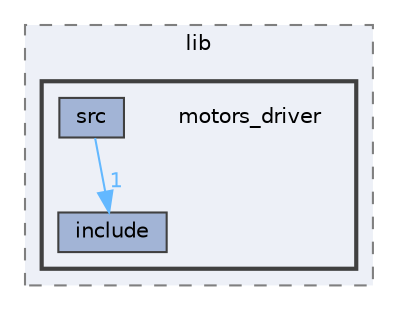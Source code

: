 digraph "C:/Users/Howne/Documents/ESILV/DVB_CDR/teensy/lib/motors_driver"
{
 // LATEX_PDF_SIZE
  bgcolor="transparent";
  edge [fontname=Helvetica,fontsize=10,labelfontname=Helvetica,labelfontsize=10];
  node [fontname=Helvetica,fontsize=10,shape=box,height=0.2,width=0.4];
  compound=true
  subgraph clusterdir_2513563efe9954356fb1c502ffa171d1 {
    graph [ bgcolor="#edf0f7", pencolor="grey50", label="lib", fontname=Helvetica,fontsize=10 style="filled,dashed", URL="dir_2513563efe9954356fb1c502ffa171d1.html",tooltip=""]
  subgraph clusterdir_2d1b783f2cd547a9293bfdb880027a54 {
    graph [ bgcolor="#edf0f7", pencolor="grey25", label="", fontname=Helvetica,fontsize=10 style="filled,bold", URL="dir_2d1b783f2cd547a9293bfdb880027a54.html",tooltip=""]
    dir_2d1b783f2cd547a9293bfdb880027a54 [shape=plaintext, label="motors_driver"];
  dir_f62ee8b3334d5c3c40cfdab2efa1973a [label="include", fillcolor="#a2b4d6", color="grey25", style="filled", URL="dir_f62ee8b3334d5c3c40cfdab2efa1973a.html",tooltip=""];
  dir_ffd7f6bcf5d8be6591108b1726b58181 [label="src", fillcolor="#a2b4d6", color="grey25", style="filled", URL="dir_ffd7f6bcf5d8be6591108b1726b58181.html",tooltip=""];
  }
  }
  dir_ffd7f6bcf5d8be6591108b1726b58181->dir_f62ee8b3334d5c3c40cfdab2efa1973a [headlabel="1", labeldistance=1.5 headhref="dir_000014_000006.html" href="dir_000014_000006.html" color="steelblue1" fontcolor="steelblue1"];
}
